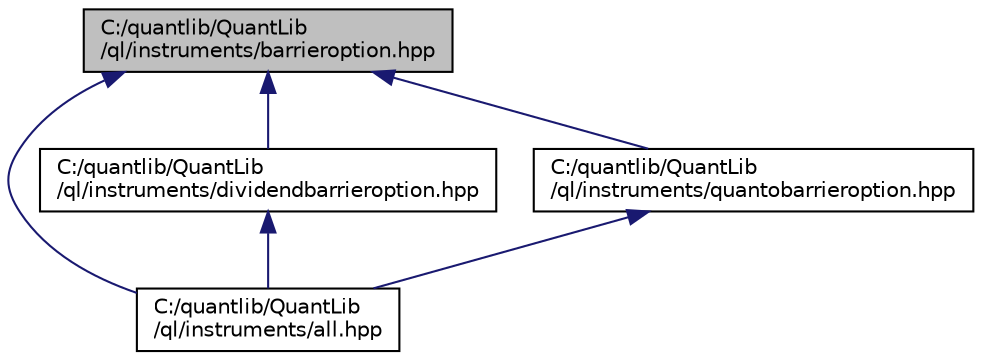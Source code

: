 digraph "C:/quantlib/QuantLib/ql/instruments/barrieroption.hpp"
{
  edge [fontname="Helvetica",fontsize="10",labelfontname="Helvetica",labelfontsize="10"];
  node [fontname="Helvetica",fontsize="10",shape=record];
  Node1 [label="C:/quantlib/QuantLib\l/ql/instruments/barrieroption.hpp",height=0.2,width=0.4,color="black", fillcolor="grey75", style="filled", fontcolor="black"];
  Node1 -> Node2 [dir="back",color="midnightblue",fontsize="10",style="solid"];
  Node2 [label="C:/quantlib/QuantLib\l/ql/instruments/all.hpp",height=0.2,width=0.4,color="black", fillcolor="white", style="filled",URL="$all_8hpp_source.html"];
  Node1 -> Node3 [dir="back",color="midnightblue",fontsize="10",style="solid"];
  Node3 [label="C:/quantlib/QuantLib\l/ql/instruments/dividendbarrieroption.hpp",height=0.2,width=0.4,color="black", fillcolor="white", style="filled",URL="$dividendbarrieroption_8hpp.html",tooltip="Barrier option on a single asset with discrete dividends. "];
  Node3 -> Node2 [dir="back",color="midnightblue",fontsize="10",style="solid"];
  Node1 -> Node4 [dir="back",color="midnightblue",fontsize="10",style="solid"];
  Node4 [label="C:/quantlib/QuantLib\l/ql/instruments/quantobarrieroption.hpp",height=0.2,width=0.4,color="black", fillcolor="white", style="filled",URL="$quantobarrieroption_8hpp.html",tooltip="Quanto version of a barrier option. "];
  Node4 -> Node2 [dir="back",color="midnightblue",fontsize="10",style="solid"];
}
